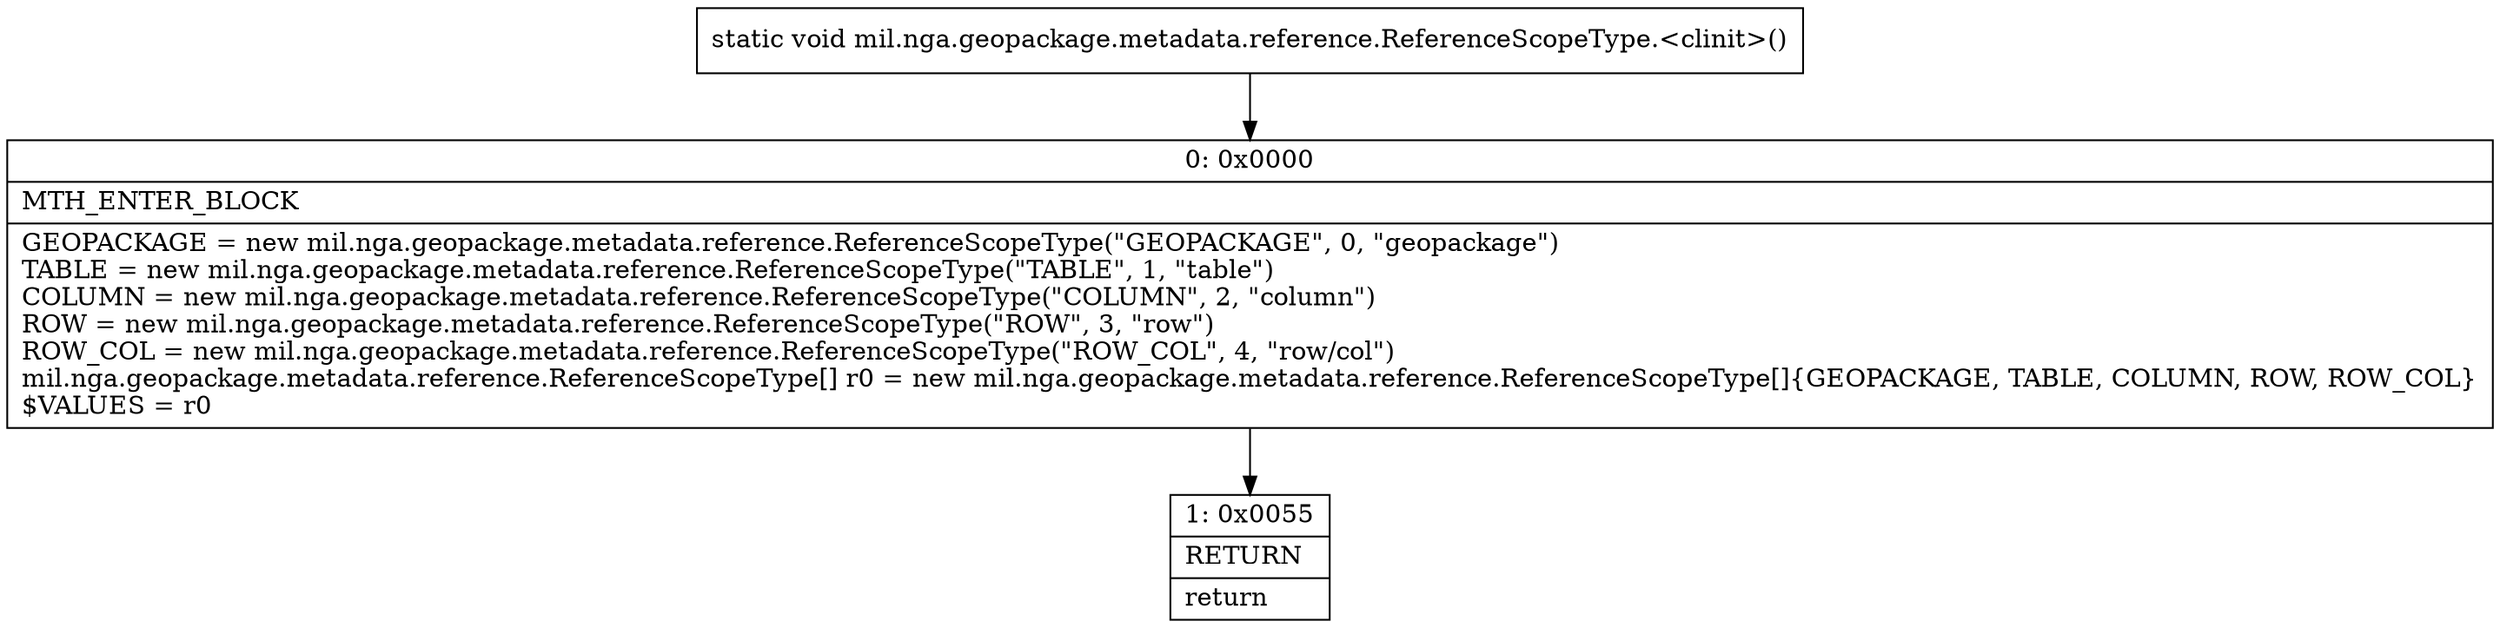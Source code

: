 digraph "CFG formil.nga.geopackage.metadata.reference.ReferenceScopeType.\<clinit\>()V" {
Node_0 [shape=record,label="{0\:\ 0x0000|MTH_ENTER_BLOCK\l|GEOPACKAGE = new mil.nga.geopackage.metadata.reference.ReferenceScopeType(\"GEOPACKAGE\", 0, \"geopackage\")\lTABLE = new mil.nga.geopackage.metadata.reference.ReferenceScopeType(\"TABLE\", 1, \"table\")\lCOLUMN = new mil.nga.geopackage.metadata.reference.ReferenceScopeType(\"COLUMN\", 2, \"column\")\lROW = new mil.nga.geopackage.metadata.reference.ReferenceScopeType(\"ROW\", 3, \"row\")\lROW_COL = new mil.nga.geopackage.metadata.reference.ReferenceScopeType(\"ROW_COL\", 4, \"row\/col\")\lmil.nga.geopackage.metadata.reference.ReferenceScopeType[] r0 = new mil.nga.geopackage.metadata.reference.ReferenceScopeType[]\{GEOPACKAGE, TABLE, COLUMN, ROW, ROW_COL\}\l$VALUES = r0\l}"];
Node_1 [shape=record,label="{1\:\ 0x0055|RETURN\l|return\l}"];
MethodNode[shape=record,label="{static void mil.nga.geopackage.metadata.reference.ReferenceScopeType.\<clinit\>() }"];
MethodNode -> Node_0;
Node_0 -> Node_1;
}

